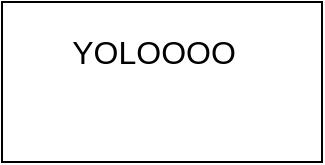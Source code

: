 <mxfile version="24.9.0">
  <diagram name="Page-1" id="cBh-m0aAiKL9-VtsOXk8">
    <mxGraphModel dx="1050" dy="1003" grid="0" gridSize="10" guides="1" tooltips="1" connect="1" arrows="1" fold="1" page="0" pageScale="1" pageWidth="1920" pageHeight="1200" math="0" shadow="0">
      <root>
        <mxCell id="0" />
        <mxCell id="1" parent="0" />
        <mxCell id="Gf7ih1MJcXDr0I6pQBlQ-2" value="" style="rounded=0;whiteSpace=wrap;html=1;" parent="1" vertex="1">
          <mxGeometry x="30" y="-333" width="160" height="80" as="geometry" />
        </mxCell>
        <mxCell id="Gf7ih1MJcXDr0I6pQBlQ-1" value="YOLOOOO&lt;div&gt;&lt;br&gt;&lt;/div&gt;" style="text;strokeColor=none;fillColor=none;html=1;align=center;verticalAlign=middle;whiteSpace=wrap;rounded=0;fontSize=16;" parent="1" vertex="1">
          <mxGeometry x="76" y="-313" width="60" height="30" as="geometry" />
        </mxCell>
      </root>
    </mxGraphModel>
  </diagram>
</mxfile>
